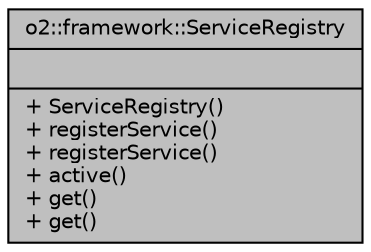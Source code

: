 digraph "o2::framework::ServiceRegistry"
{
 // INTERACTIVE_SVG=YES
  bgcolor="transparent";
  edge [fontname="Helvetica",fontsize="10",labelfontname="Helvetica",labelfontsize="10"];
  node [fontname="Helvetica",fontsize="10",shape=record];
  Node1 [label="{o2::framework::ServiceRegistry\n||+ ServiceRegistry()\l+ registerService()\l+ registerService()\l+ active()\l+ get()\l+ get()\l}",height=0.2,width=0.4,color="black", fillcolor="grey75", style="filled", fontcolor="black"];
}
